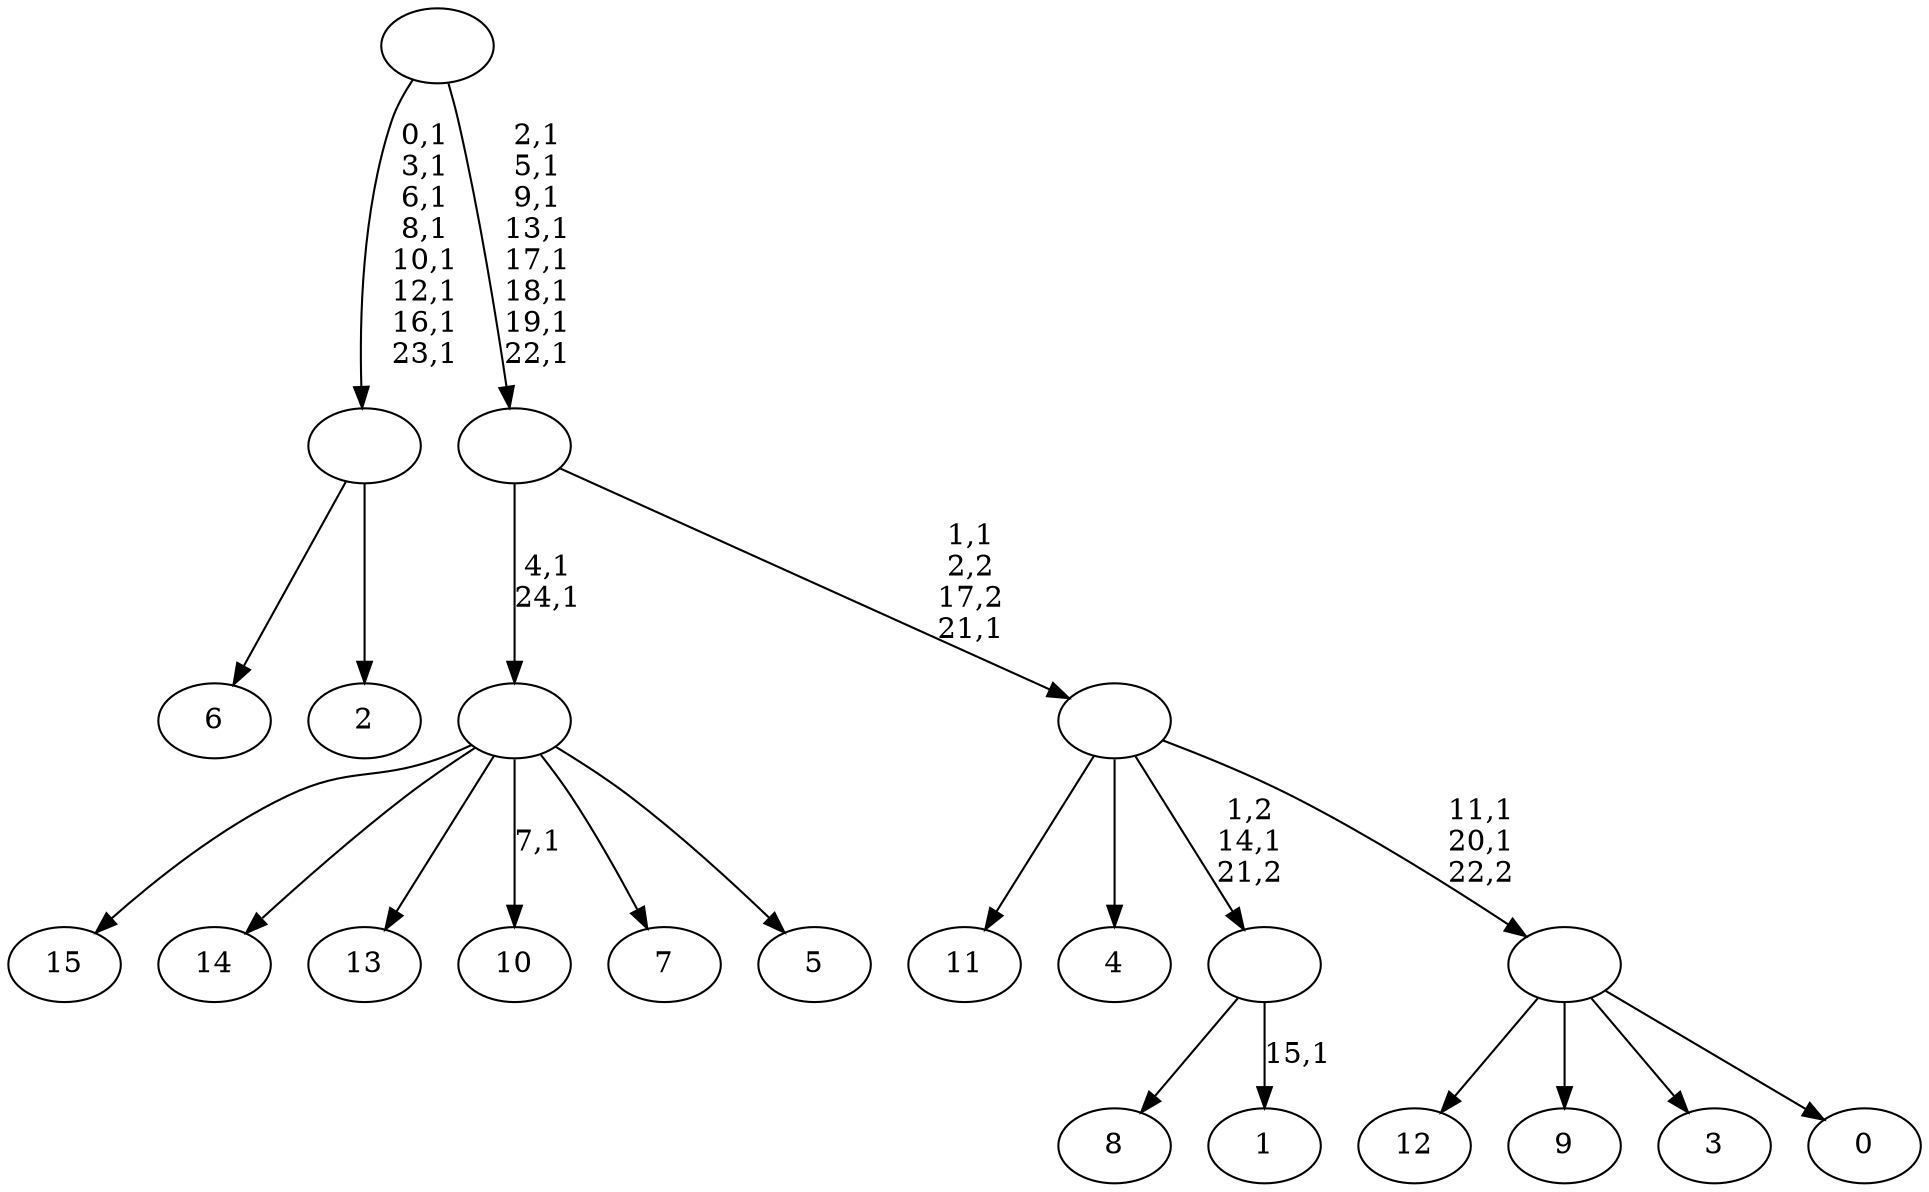 digraph T {
	41 [label="15"]
	40 [label="14"]
	39 [label="13"]
	38 [label="12"]
	37 [label="11"]
	36 [label="10"]
	34 [label="9"]
	33 [label="8"]
	32 [label="7"]
	31 [label="6"]
	30 [label="5"]
	29 [label=""]
	27 [label="4"]
	26 [label="3"]
	25 [label="2"]
	24 [label=""]
	16 [label="1"]
	14 [label=""]
	13 [label="0"]
	12 [label=""]
	10 [label=""]
	8 [label=""]
	0 [label=""]
	29 -> 36 [label="7,1"]
	29 -> 41 [label=""]
	29 -> 40 [label=""]
	29 -> 39 [label=""]
	29 -> 32 [label=""]
	29 -> 30 [label=""]
	24 -> 31 [label=""]
	24 -> 25 [label=""]
	14 -> 16 [label="15,1"]
	14 -> 33 [label=""]
	12 -> 38 [label=""]
	12 -> 34 [label=""]
	12 -> 26 [label=""]
	12 -> 13 [label=""]
	10 -> 12 [label="11,1\n20,1\n22,2"]
	10 -> 37 [label=""]
	10 -> 27 [label=""]
	10 -> 14 [label="1,2\n14,1\n21,2"]
	8 -> 10 [label="1,1\n2,2\n17,2\n21,1"]
	8 -> 29 [label="4,1\n24,1"]
	0 -> 8 [label="2,1\n5,1\n9,1\n13,1\n17,1\n18,1\n19,1\n22,1"]
	0 -> 24 [label="0,1\n3,1\n6,1\n8,1\n10,1\n12,1\n16,1\n23,1"]
}
